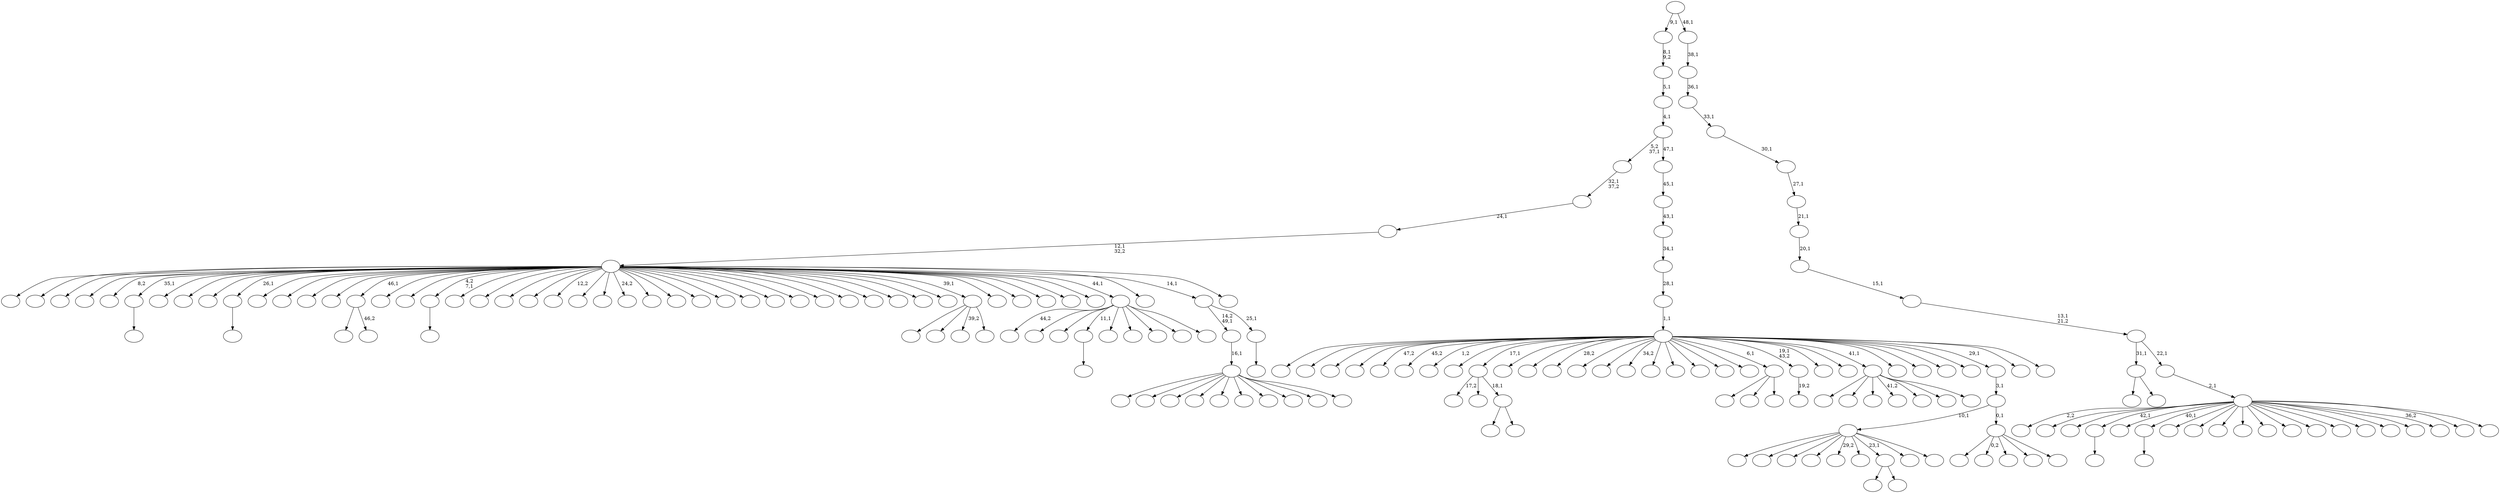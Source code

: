 digraph T {
	200 [label=""]
	199 [label=""]
	198 [label=""]
	197 [label=""]
	196 [label=""]
	195 [label=""]
	194 [label=""]
	193 [label=""]
	192 [label=""]
	191 [label=""]
	190 [label=""]
	189 [label=""]
	188 [label=""]
	187 [label=""]
	186 [label=""]
	185 [label=""]
	184 [label=""]
	183 [label=""]
	182 [label=""]
	181 [label=""]
	180 [label=""]
	179 [label=""]
	178 [label=""]
	177 [label=""]
	176 [label=""]
	175 [label=""]
	174 [label=""]
	173 [label=""]
	172 [label=""]
	171 [label=""]
	170 [label=""]
	169 [label=""]
	168 [label=""]
	167 [label=""]
	166 [label=""]
	165 [label=""]
	164 [label=""]
	163 [label=""]
	162 [label=""]
	161 [label=""]
	160 [label=""]
	159 [label=""]
	158 [label=""]
	157 [label=""]
	156 [label=""]
	155 [label=""]
	154 [label=""]
	153 [label=""]
	152 [label=""]
	151 [label=""]
	150 [label=""]
	149 [label=""]
	148 [label=""]
	147 [label=""]
	146 [label=""]
	145 [label=""]
	144 [label=""]
	143 [label=""]
	142 [label=""]
	141 [label=""]
	140 [label=""]
	139 [label=""]
	138 [label=""]
	137 [label=""]
	136 [label=""]
	135 [label=""]
	134 [label=""]
	133 [label=""]
	132 [label=""]
	131 [label=""]
	130 [label=""]
	129 [label=""]
	128 [label=""]
	127 [label=""]
	126 [label=""]
	125 [label=""]
	124 [label=""]
	123 [label=""]
	122 [label=""]
	121 [label=""]
	120 [label=""]
	119 [label=""]
	118 [label=""]
	117 [label=""]
	116 [label=""]
	115 [label=""]
	114 [label=""]
	113 [label=""]
	112 [label=""]
	111 [label=""]
	110 [label=""]
	109 [label=""]
	108 [label=""]
	107 [label=""]
	106 [label=""]
	105 [label=""]
	104 [label=""]
	103 [label=""]
	102 [label=""]
	101 [label=""]
	100 [label=""]
	99 [label=""]
	98 [label=""]
	97 [label=""]
	96 [label=""]
	95 [label=""]
	94 [label=""]
	93 [label=""]
	92 [label=""]
	91 [label=""]
	90 [label=""]
	89 [label=""]
	88 [label=""]
	87 [label=""]
	86 [label=""]
	85 [label=""]
	84 [label=""]
	83 [label=""]
	82 [label=""]
	81 [label=""]
	80 [label=""]
	79 [label=""]
	78 [label=""]
	77 [label=""]
	76 [label=""]
	75 [label=""]
	74 [label=""]
	73 [label=""]
	72 [label=""]
	71 [label=""]
	70 [label=""]
	69 [label=""]
	68 [label=""]
	67 [label=""]
	66 [label=""]
	65 [label=""]
	64 [label=""]
	63 [label=""]
	62 [label=""]
	61 [label=""]
	60 [label=""]
	59 [label=""]
	58 [label=""]
	57 [label=""]
	56 [label=""]
	55 [label=""]
	54 [label=""]
	53 [label=""]
	52 [label=""]
	51 [label=""]
	50 [label=""]
	49 [label=""]
	48 [label=""]
	47 [label=""]
	46 [label=""]
	45 [label=""]
	44 [label=""]
	43 [label=""]
	42 [label=""]
	41 [label=""]
	40 [label=""]
	39 [label=""]
	38 [label=""]
	37 [label=""]
	36 [label=""]
	35 [label=""]
	34 [label=""]
	33 [label=""]
	32 [label=""]
	31 [label=""]
	30 [label=""]
	29 [label=""]
	28 [label=""]
	27 [label=""]
	26 [label=""]
	25 [label=""]
	24 [label=""]
	23 [label=""]
	22 [label=""]
	21 [label=""]
	20 [label=""]
	19 [label=""]
	18 [label=""]
	17 [label=""]
	16 [label=""]
	15 [label=""]
	14 [label=""]
	13 [label=""]
	12 [label=""]
	11 [label=""]
	10 [label=""]
	9 [label=""]
	8 [label=""]
	7 [label=""]
	6 [label=""]
	5 [label=""]
	4 [label=""]
	3 [label=""]
	2 [label=""]
	1 [label=""]
	0 [label=""]
	175 -> 176 [label=""]
	160 -> 161 [label=""]
	158 -> 159 [label=""]
	153 -> 154 [label=""]
	151 -> 200 [label=""]
	151 -> 152 [label=""]
	150 -> 195 [label="17,2"]
	150 -> 191 [label=""]
	150 -> 151 [label="18,1"]
	143 -> 182 [label=""]
	143 -> 144 [label="46,2"]
	141 -> 142 [label=""]
	136 -> 137 [label=""]
	81 -> 184 [label=""]
	81 -> 107 [label=""]
	81 -> 82 [label=""]
	79 -> 140 [label=""]
	79 -> 80 [label=""]
	77 -> 78 [label="19,2"]
	67 -> 197 [label=""]
	67 -> 183 [label=""]
	67 -> 169 [label=""]
	67 -> 166 [label="41,2"]
	67 -> 112 [label=""]
	67 -> 100 [label=""]
	67 -> 68 [label=""]
	59 -> 177 [label=""]
	59 -> 98 [label=""]
	59 -> 83 [label="39,2"]
	59 -> 60 [label=""]
	47 -> 198 [label=""]
	47 -> 194 [label=""]
	47 -> 173 [label=""]
	47 -> 162 [label=""]
	47 -> 126 [label="29,2"]
	47 -> 105 [label=""]
	47 -> 79 [label="23,1"]
	47 -> 58 [label=""]
	47 -> 48 [label=""]
	44 -> 148 [label=""]
	44 -> 132 [label="0,2"]
	44 -> 63 [label=""]
	44 -> 55 [label=""]
	44 -> 45 [label=""]
	43 -> 47 [label="10,1"]
	43 -> 44 [label="0,1"]
	42 -> 43 [label="3,1"]
	40 -> 196 [label=""]
	40 -> 170 [label=""]
	40 -> 149 [label=""]
	40 -> 109 [label=""]
	40 -> 101 [label=""]
	40 -> 91 [label=""]
	40 -> 64 [label=""]
	40 -> 57 [label=""]
	40 -> 49 [label=""]
	40 -> 41 [label=""]
	39 -> 40 [label="16,1"]
	37 -> 192 [label="44,2"]
	37 -> 164 [label=""]
	37 -> 147 [label=""]
	37 -> 141 [label="11,1"]
	37 -> 120 [label=""]
	37 -> 76 [label=""]
	37 -> 75 [label=""]
	37 -> 72 [label=""]
	37 -> 38 [label=""]
	34 -> 35 [label=""]
	33 -> 39 [label="14,2\n49,1"]
	33 -> 34 [label="25,1"]
	31 -> 193 [label=""]
	31 -> 190 [label=""]
	31 -> 181 [label=""]
	31 -> 179 [label=""]
	31 -> 178 [label="8,2"]
	31 -> 175 [label="35,1"]
	31 -> 171 [label=""]
	31 -> 167 [label=""]
	31 -> 163 [label=""]
	31 -> 160 [label="26,1"]
	31 -> 157 [label=""]
	31 -> 155 [label=""]
	31 -> 146 [label=""]
	31 -> 145 [label=""]
	31 -> 143 [label="46,1"]
	31 -> 139 [label=""]
	31 -> 138 [label=""]
	31 -> 136 [label="4,2\n7,1"]
	31 -> 134 [label=""]
	31 -> 133 [label=""]
	31 -> 131 [label=""]
	31 -> 130 [label=""]
	31 -> 123 [label="12,2"]
	31 -> 119 [label=""]
	31 -> 117 [label=""]
	31 -> 115 [label="24,2"]
	31 -> 110 [label=""]
	31 -> 106 [label=""]
	31 -> 103 [label=""]
	31 -> 102 [label=""]
	31 -> 97 [label=""]
	31 -> 94 [label=""]
	31 -> 92 [label=""]
	31 -> 86 [label=""]
	31 -> 85 [label=""]
	31 -> 84 [label=""]
	31 -> 74 [label=""]
	31 -> 69 [label=""]
	31 -> 62 [label=""]
	31 -> 59 [label="39,1"]
	31 -> 56 [label=""]
	31 -> 54 [label=""]
	31 -> 51 [label=""]
	31 -> 50 [label=""]
	31 -> 46 [label=""]
	31 -> 37 [label="44,1"]
	31 -> 36 [label=""]
	31 -> 33 [label="14,1"]
	31 -> 32 [label=""]
	30 -> 31 [label="12,1\n32,2"]
	29 -> 30 [label="24,1"]
	28 -> 29 [label="32,1\n37,2"]
	25 -> 118 [label=""]
	25 -> 26 [label=""]
	23 -> 199 [label=""]
	23 -> 186 [label=""]
	23 -> 185 [label=""]
	23 -> 180 [label=""]
	23 -> 174 [label="47,2"]
	23 -> 172 [label="45,2"]
	23 -> 168 [label="1,2"]
	23 -> 165 [label=""]
	23 -> 150 [label="17,1"]
	23 -> 135 [label=""]
	23 -> 129 [label=""]
	23 -> 128 [label="28,2"]
	23 -> 124 [label=""]
	23 -> 122 [label=""]
	23 -> 121 [label="34,2"]
	23 -> 116 [label=""]
	23 -> 104 [label=""]
	23 -> 96 [label=""]
	23 -> 90 [label=""]
	23 -> 89 [label=""]
	23 -> 81 [label="6,1"]
	23 -> 77 [label="19,1\n43,2"]
	23 -> 73 [label=""]
	23 -> 71 [label=""]
	23 -> 67 [label="41,1"]
	23 -> 66 [label=""]
	23 -> 65 [label=""]
	23 -> 53 [label=""]
	23 -> 52 [label=""]
	23 -> 42 [label="29,1"]
	23 -> 27 [label=""]
	23 -> 24 [label=""]
	22 -> 23 [label="1,1"]
	21 -> 22 [label="28,1"]
	20 -> 21 [label="34,1"]
	19 -> 20 [label="43,1"]
	18 -> 19 [label="45,1"]
	17 -> 28 [label="5,2\n37,1"]
	17 -> 18 [label="47,1"]
	16 -> 17 [label="4,1"]
	15 -> 16 [label="5,1"]
	14 -> 15 [label="8,1\n9,2"]
	12 -> 189 [label="2,2"]
	12 -> 188 [label=""]
	12 -> 187 [label=""]
	12 -> 158 [label="42,1"]
	12 -> 156 [label=""]
	12 -> 153 [label="40,1"]
	12 -> 127 [label=""]
	12 -> 125 [label=""]
	12 -> 114 [label=""]
	12 -> 113 [label=""]
	12 -> 111 [label=""]
	12 -> 108 [label=""]
	12 -> 99 [label=""]
	12 -> 95 [label=""]
	12 -> 93 [label=""]
	12 -> 88 [label=""]
	12 -> 87 [label=""]
	12 -> 70 [label="36,2"]
	12 -> 61 [label=""]
	12 -> 13 [label=""]
	11 -> 12 [label="2,1"]
	10 -> 25 [label="31,1"]
	10 -> 11 [label="22,1"]
	9 -> 10 [label="13,1\n21,2"]
	8 -> 9 [label="15,1"]
	7 -> 8 [label="20,1"]
	6 -> 7 [label="21,1"]
	5 -> 6 [label="27,1"]
	4 -> 5 [label="30,1"]
	3 -> 4 [label="33,1"]
	2 -> 3 [label="36,1"]
	1 -> 2 [label="38,1"]
	0 -> 14 [label="9,1"]
	0 -> 1 [label="48,1"]
}
